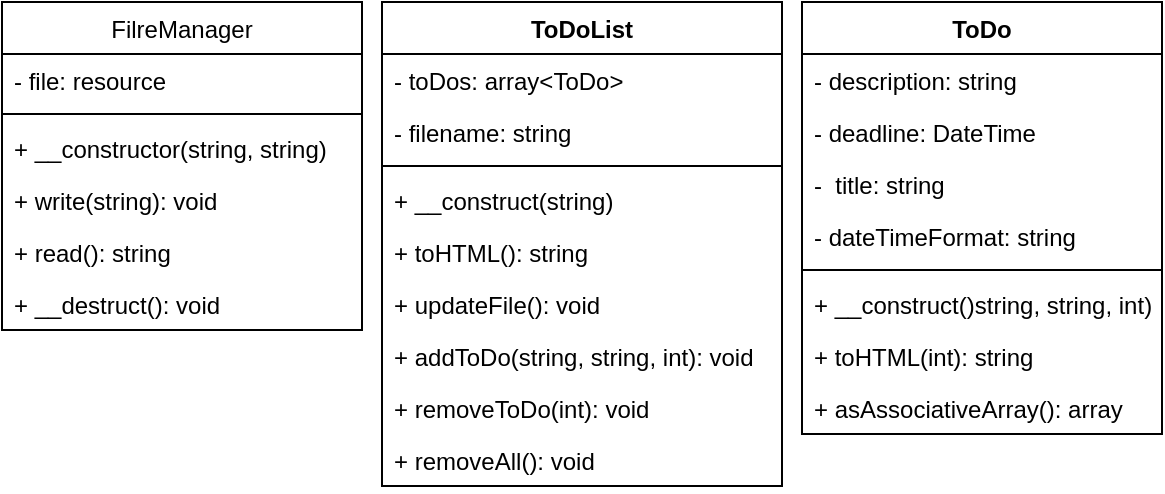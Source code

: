 <mxfile version="14.3.0" type="github">
  <diagram id="1xrAHOqVCqPFsWIfs164" name="Page-1">
    <mxGraphModel dx="1146" dy="574" grid="1" gridSize="10" guides="1" tooltips="1" connect="1" arrows="1" fold="1" page="1" pageScale="1" pageWidth="2000" pageHeight="2000" math="0" shadow="0">
      <root>
        <mxCell id="0" />
        <mxCell id="1" parent="0" />
        <mxCell id="jQGgdWe5E1LV26el3Au5-1" value="FilreManager" style="swimlane;fontStyle=0;childLayout=stackLayout;horizontal=1;startSize=26;fillColor=none;horizontalStack=0;resizeParent=1;resizeParentMax=0;resizeLast=0;collapsible=1;marginBottom=0;" vertex="1" parent="1">
          <mxGeometry x="10" y="10" width="180" height="164" as="geometry">
            <mxRectangle x="30" y="30" width="90" height="26" as="alternateBounds" />
          </mxGeometry>
        </mxCell>
        <mxCell id="jQGgdWe5E1LV26el3Au5-2" value="- file: resource" style="text;strokeColor=none;fillColor=none;align=left;verticalAlign=top;spacingLeft=4;spacingRight=4;overflow=hidden;rotatable=0;points=[[0,0.5],[1,0.5]];portConstraint=eastwest;" vertex="1" parent="jQGgdWe5E1LV26el3Au5-1">
          <mxGeometry y="26" width="180" height="26" as="geometry" />
        </mxCell>
        <mxCell id="jQGgdWe5E1LV26el3Au5-7" value="" style="line;strokeWidth=1;fillColor=none;align=left;verticalAlign=middle;spacingTop=-1;spacingLeft=3;spacingRight=3;rotatable=0;labelPosition=right;points=[];portConstraint=eastwest;" vertex="1" parent="jQGgdWe5E1LV26el3Au5-1">
          <mxGeometry y="52" width="180" height="8" as="geometry" />
        </mxCell>
        <mxCell id="jQGgdWe5E1LV26el3Au5-8" value="+ __constructor(string, string)" style="text;strokeColor=none;fillColor=none;align=left;verticalAlign=top;spacingLeft=4;spacingRight=4;overflow=hidden;rotatable=0;points=[[0,0.5],[1,0.5]];portConstraint=eastwest;" vertex="1" parent="jQGgdWe5E1LV26el3Au5-1">
          <mxGeometry y="60" width="180" height="26" as="geometry" />
        </mxCell>
        <mxCell id="jQGgdWe5E1LV26el3Au5-3" value="+ write(string): void" style="text;strokeColor=none;fillColor=none;align=left;verticalAlign=top;spacingLeft=4;spacingRight=4;overflow=hidden;rotatable=0;points=[[0,0.5],[1,0.5]];portConstraint=eastwest;" vertex="1" parent="jQGgdWe5E1LV26el3Au5-1">
          <mxGeometry y="86" width="180" height="26" as="geometry" />
        </mxCell>
        <mxCell id="jQGgdWe5E1LV26el3Au5-4" value="+ read(): string" style="text;strokeColor=none;fillColor=none;align=left;verticalAlign=top;spacingLeft=4;spacingRight=4;overflow=hidden;rotatable=0;points=[[0,0.5],[1,0.5]];portConstraint=eastwest;" vertex="1" parent="jQGgdWe5E1LV26el3Au5-1">
          <mxGeometry y="112" width="180" height="26" as="geometry" />
        </mxCell>
        <mxCell id="jQGgdWe5E1LV26el3Au5-11" value="+ __destruct(): void" style="text;strokeColor=none;fillColor=none;align=left;verticalAlign=top;spacingLeft=4;spacingRight=4;overflow=hidden;rotatable=0;points=[[0,0.5],[1,0.5]];portConstraint=eastwest;" vertex="1" parent="jQGgdWe5E1LV26el3Au5-1">
          <mxGeometry y="138" width="180" height="26" as="geometry" />
        </mxCell>
        <mxCell id="jQGgdWe5E1LV26el3Au5-12" value="ToDoList" style="swimlane;fontStyle=1;align=center;verticalAlign=top;childLayout=stackLayout;horizontal=1;startSize=26;horizontalStack=0;resizeParent=1;resizeParentMax=0;resizeLast=0;collapsible=1;marginBottom=0;" vertex="1" parent="1">
          <mxGeometry x="200" y="10" width="200" height="242" as="geometry" />
        </mxCell>
        <mxCell id="jQGgdWe5E1LV26el3Au5-13" value="- toDos: array&lt;ToDo&gt;" style="text;strokeColor=none;fillColor=none;align=left;verticalAlign=top;spacingLeft=4;spacingRight=4;overflow=hidden;rotatable=0;points=[[0,0.5],[1,0.5]];portConstraint=eastwest;" vertex="1" parent="jQGgdWe5E1LV26el3Au5-12">
          <mxGeometry y="26" width="200" height="26" as="geometry" />
        </mxCell>
        <mxCell id="jQGgdWe5E1LV26el3Au5-16" value="- filename: string" style="text;strokeColor=none;fillColor=none;align=left;verticalAlign=top;spacingLeft=4;spacingRight=4;overflow=hidden;rotatable=0;points=[[0,0.5],[1,0.5]];portConstraint=eastwest;" vertex="1" parent="jQGgdWe5E1LV26el3Au5-12">
          <mxGeometry y="52" width="200" height="26" as="geometry" />
        </mxCell>
        <mxCell id="jQGgdWe5E1LV26el3Au5-14" value="" style="line;strokeWidth=1;fillColor=none;align=left;verticalAlign=middle;spacingTop=-1;spacingLeft=3;spacingRight=3;rotatable=0;labelPosition=right;points=[];portConstraint=eastwest;" vertex="1" parent="jQGgdWe5E1LV26el3Au5-12">
          <mxGeometry y="78" width="200" height="8" as="geometry" />
        </mxCell>
        <mxCell id="jQGgdWe5E1LV26el3Au5-17" value="+ __construct(string)" style="text;strokeColor=none;fillColor=none;align=left;verticalAlign=top;spacingLeft=4;spacingRight=4;overflow=hidden;rotatable=0;points=[[0,0.5],[1,0.5]];portConstraint=eastwest;" vertex="1" parent="jQGgdWe5E1LV26el3Au5-12">
          <mxGeometry y="86" width="200" height="26" as="geometry" />
        </mxCell>
        <mxCell id="jQGgdWe5E1LV26el3Au5-19" value="+ toHTML(): string" style="text;strokeColor=none;fillColor=none;align=left;verticalAlign=top;spacingLeft=4;spacingRight=4;overflow=hidden;rotatable=0;points=[[0,0.5],[1,0.5]];portConstraint=eastwest;" vertex="1" parent="jQGgdWe5E1LV26el3Au5-12">
          <mxGeometry y="112" width="200" height="26" as="geometry" />
        </mxCell>
        <mxCell id="jQGgdWe5E1LV26el3Au5-20" value="+ updateFile(): void" style="text;strokeColor=none;fillColor=none;align=left;verticalAlign=top;spacingLeft=4;spacingRight=4;overflow=hidden;rotatable=0;points=[[0,0.5],[1,0.5]];portConstraint=eastwest;" vertex="1" parent="jQGgdWe5E1LV26el3Au5-12">
          <mxGeometry y="138" width="200" height="26" as="geometry" />
        </mxCell>
        <mxCell id="jQGgdWe5E1LV26el3Au5-18" value="+ addToDo(string, string, int): void" style="text;strokeColor=none;fillColor=none;align=left;verticalAlign=top;spacingLeft=4;spacingRight=4;overflow=hidden;rotatable=0;points=[[0,0.5],[1,0.5]];portConstraint=eastwest;" vertex="1" parent="jQGgdWe5E1LV26el3Au5-12">
          <mxGeometry y="164" width="200" height="26" as="geometry" />
        </mxCell>
        <mxCell id="jQGgdWe5E1LV26el3Au5-21" value="+ removeToDo(int): void" style="text;strokeColor=none;fillColor=none;align=left;verticalAlign=top;spacingLeft=4;spacingRight=4;overflow=hidden;rotatable=0;points=[[0,0.5],[1,0.5]];portConstraint=eastwest;" vertex="1" parent="jQGgdWe5E1LV26el3Au5-12">
          <mxGeometry y="190" width="200" height="26" as="geometry" />
        </mxCell>
        <mxCell id="jQGgdWe5E1LV26el3Au5-15" value="+ removeAll(): void" style="text;strokeColor=none;fillColor=none;align=left;verticalAlign=top;spacingLeft=4;spacingRight=4;overflow=hidden;rotatable=0;points=[[0,0.5],[1,0.5]];portConstraint=eastwest;" vertex="1" parent="jQGgdWe5E1LV26el3Au5-12">
          <mxGeometry y="216" width="200" height="26" as="geometry" />
        </mxCell>
        <mxCell id="jQGgdWe5E1LV26el3Au5-22" value="ToDo" style="swimlane;fontStyle=1;align=center;verticalAlign=top;childLayout=stackLayout;horizontal=1;startSize=26;horizontalStack=0;resizeParent=1;resizeParentMax=0;resizeLast=0;collapsible=1;marginBottom=0;" vertex="1" parent="1">
          <mxGeometry x="410" y="10" width="180" height="216" as="geometry" />
        </mxCell>
        <mxCell id="jQGgdWe5E1LV26el3Au5-23" value="- description: string" style="text;strokeColor=none;fillColor=none;align=left;verticalAlign=top;spacingLeft=4;spacingRight=4;overflow=hidden;rotatable=0;points=[[0,0.5],[1,0.5]];portConstraint=eastwest;" vertex="1" parent="jQGgdWe5E1LV26el3Au5-22">
          <mxGeometry y="26" width="180" height="26" as="geometry" />
        </mxCell>
        <mxCell id="jQGgdWe5E1LV26el3Au5-28" value="- deadline: DateTime" style="text;strokeColor=none;fillColor=none;align=left;verticalAlign=top;spacingLeft=4;spacingRight=4;overflow=hidden;rotatable=0;points=[[0,0.5],[1,0.5]];portConstraint=eastwest;" vertex="1" parent="jQGgdWe5E1LV26el3Au5-22">
          <mxGeometry y="52" width="180" height="26" as="geometry" />
        </mxCell>
        <mxCell id="jQGgdWe5E1LV26el3Au5-27" value="-  title: string" style="text;strokeColor=none;fillColor=none;align=left;verticalAlign=top;spacingLeft=4;spacingRight=4;overflow=hidden;rotatable=0;points=[[0,0.5],[1,0.5]];portConstraint=eastwest;" vertex="1" parent="jQGgdWe5E1LV26el3Au5-22">
          <mxGeometry y="78" width="180" height="26" as="geometry" />
        </mxCell>
        <mxCell id="jQGgdWe5E1LV26el3Au5-26" value="- dateTimeFormat: string" style="text;strokeColor=none;fillColor=none;align=left;verticalAlign=top;spacingLeft=4;spacingRight=4;overflow=hidden;rotatable=0;points=[[0,0.5],[1,0.5]];portConstraint=eastwest;" vertex="1" parent="jQGgdWe5E1LV26el3Au5-22">
          <mxGeometry y="104" width="180" height="26" as="geometry" />
        </mxCell>
        <mxCell id="jQGgdWe5E1LV26el3Au5-24" value="" style="line;strokeWidth=1;fillColor=none;align=left;verticalAlign=middle;spacingTop=-1;spacingLeft=3;spacingRight=3;rotatable=0;labelPosition=right;points=[];portConstraint=eastwest;" vertex="1" parent="jQGgdWe5E1LV26el3Au5-22">
          <mxGeometry y="130" width="180" height="8" as="geometry" />
        </mxCell>
        <mxCell id="jQGgdWe5E1LV26el3Au5-29" value="+ __construct()string, string, int)" style="text;strokeColor=none;fillColor=none;align=left;verticalAlign=top;spacingLeft=4;spacingRight=4;overflow=hidden;rotatable=0;points=[[0,0.5],[1,0.5]];portConstraint=eastwest;" vertex="1" parent="jQGgdWe5E1LV26el3Au5-22">
          <mxGeometry y="138" width="180" height="26" as="geometry" />
        </mxCell>
        <mxCell id="jQGgdWe5E1LV26el3Au5-25" value="+ toHTML(int): string" style="text;strokeColor=none;fillColor=none;align=left;verticalAlign=top;spacingLeft=4;spacingRight=4;overflow=hidden;rotatable=0;points=[[0,0.5],[1,0.5]];portConstraint=eastwest;" vertex="1" parent="jQGgdWe5E1LV26el3Au5-22">
          <mxGeometry y="164" width="180" height="26" as="geometry" />
        </mxCell>
        <mxCell id="jQGgdWe5E1LV26el3Au5-30" value="+ asAssociativeArray(): array" style="text;strokeColor=none;fillColor=none;align=left;verticalAlign=top;spacingLeft=4;spacingRight=4;overflow=hidden;rotatable=0;points=[[0,0.5],[1,0.5]];portConstraint=eastwest;" vertex="1" parent="jQGgdWe5E1LV26el3Au5-22">
          <mxGeometry y="190" width="180" height="26" as="geometry" />
        </mxCell>
      </root>
    </mxGraphModel>
  </diagram>
</mxfile>
